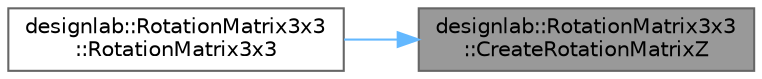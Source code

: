 digraph "designlab::RotationMatrix3x3::CreateRotationMatrixZ"
{
 // LATEX_PDF_SIZE
  bgcolor="transparent";
  edge [fontname=Helvetica,fontsize=10,labelfontname=Helvetica,labelfontsize=10];
  node [fontname=Helvetica,fontsize=10,shape=box,height=0.2,width=0.4];
  rankdir="RL";
  Node1 [id="Node000001",label="designlab::RotationMatrix3x3\l::CreateRotationMatrixZ",height=0.2,width=0.4,color="gray40", fillcolor="grey60", style="filled", fontcolor="black",tooltip="z軸周りに回転する回転行列を生成する"];
  Node1 -> Node2 [id="edge1_Node000001_Node000002",dir="back",color="steelblue1",style="solid",tooltip=" "];
  Node2 [id="Node000002",label="designlab::RotationMatrix3x3\l::RotationMatrix3x3",height=0.2,width=0.4,color="grey40", fillcolor="white", style="filled",URL="$structdesignlab_1_1_rotation_matrix3x3.html#aa359554a22d2f23211bb78690df5e210",tooltip="XYZオイラー角から回転行列を生成する．X→Y→Zの順に回転する．"];
}
